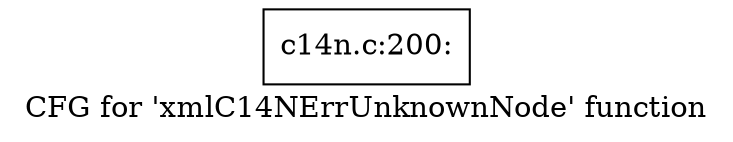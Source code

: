 digraph "CFG for 'xmlC14NErrUnknownNode' function" {
	label="CFG for 'xmlC14NErrUnknownNode' function";

	Node0x4b6bf10 [shape=record,label="{c14n.c:200:}"];
}
